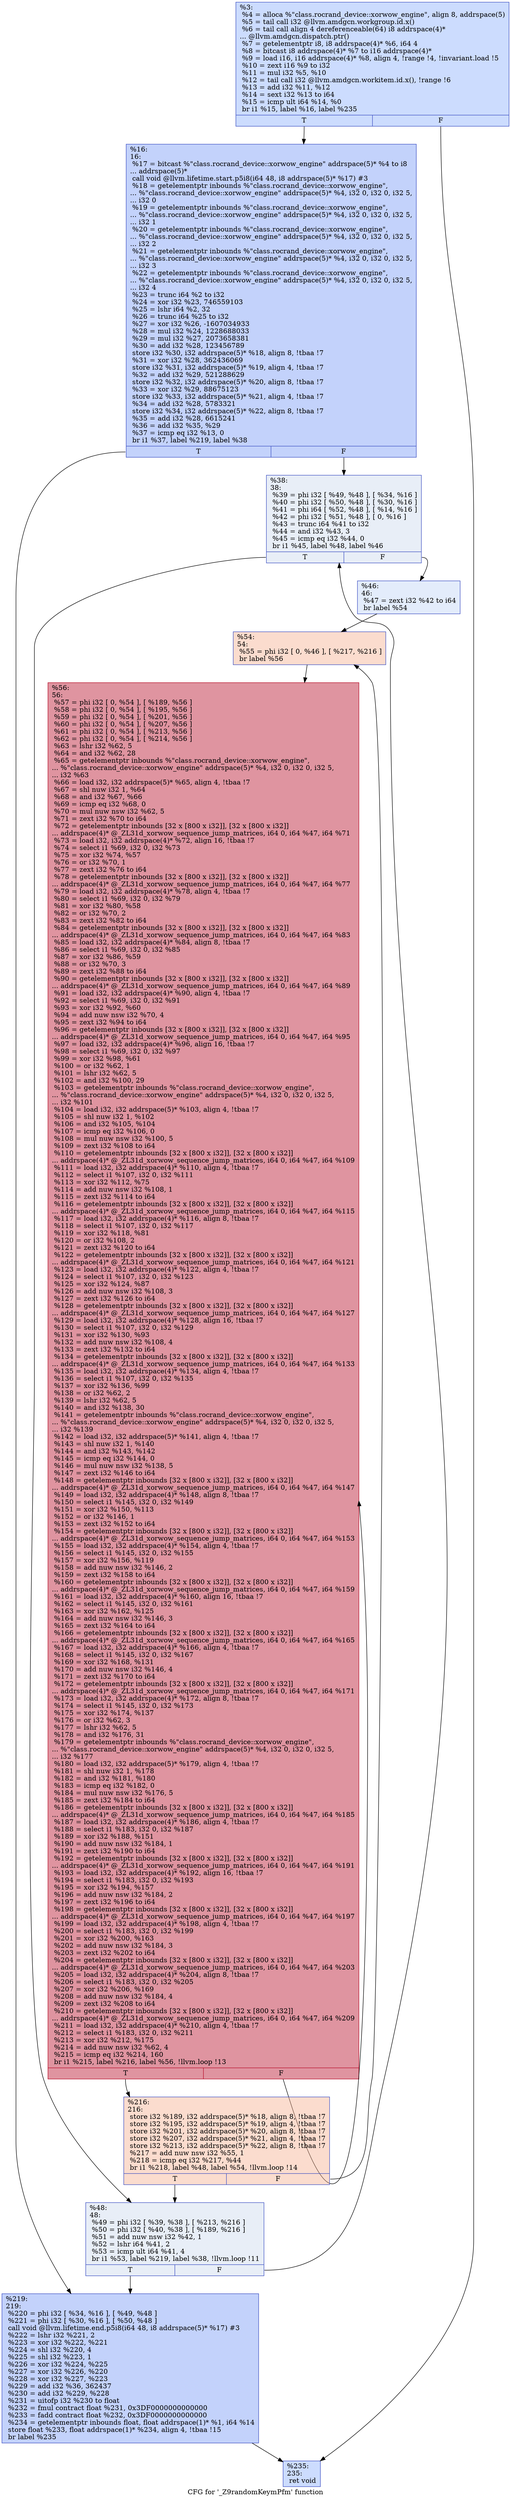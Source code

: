 digraph "CFG for '_Z9randomKeymPfm' function" {
	label="CFG for '_Z9randomKeymPfm' function";

	Node0x4f97a10 [shape=record,color="#3d50c3ff", style=filled, fillcolor="#8caffe70",label="{%3:\l  %4 = alloca %\"class.rocrand_device::xorwow_engine\", align 8, addrspace(5)\l  %5 = tail call i32 @llvm.amdgcn.workgroup.id.x()\l  %6 = tail call align 4 dereferenceable(64) i8 addrspace(4)*\l... @llvm.amdgcn.dispatch.ptr()\l  %7 = getelementptr i8, i8 addrspace(4)* %6, i64 4\l  %8 = bitcast i8 addrspace(4)* %7 to i16 addrspace(4)*\l  %9 = load i16, i16 addrspace(4)* %8, align 4, !range !4, !invariant.load !5\l  %10 = zext i16 %9 to i32\l  %11 = mul i32 %5, %10\l  %12 = tail call i32 @llvm.amdgcn.workitem.id.x(), !range !6\l  %13 = add i32 %11, %12\l  %14 = sext i32 %13 to i64\l  %15 = icmp ult i64 %14, %0\l  br i1 %15, label %16, label %235\l|{<s0>T|<s1>F}}"];
	Node0x4f97a10:s0 -> Node0x4f9cd70;
	Node0x4f97a10:s1 -> Node0x4f9ce00;
	Node0x4f9cd70 [shape=record,color="#3d50c3ff", style=filled, fillcolor="#779af770",label="{%16:\l16:                                               \l  %17 = bitcast %\"class.rocrand_device::xorwow_engine\" addrspace(5)* %4 to i8\l... addrspace(5)*\l  call void @llvm.lifetime.start.p5i8(i64 48, i8 addrspace(5)* %17) #3\l  %18 = getelementptr inbounds %\"class.rocrand_device::xorwow_engine\",\l... %\"class.rocrand_device::xorwow_engine\" addrspace(5)* %4, i32 0, i32 0, i32 5,\l... i32 0\l  %19 = getelementptr inbounds %\"class.rocrand_device::xorwow_engine\",\l... %\"class.rocrand_device::xorwow_engine\" addrspace(5)* %4, i32 0, i32 0, i32 5,\l... i32 1\l  %20 = getelementptr inbounds %\"class.rocrand_device::xorwow_engine\",\l... %\"class.rocrand_device::xorwow_engine\" addrspace(5)* %4, i32 0, i32 0, i32 5,\l... i32 2\l  %21 = getelementptr inbounds %\"class.rocrand_device::xorwow_engine\",\l... %\"class.rocrand_device::xorwow_engine\" addrspace(5)* %4, i32 0, i32 0, i32 5,\l... i32 3\l  %22 = getelementptr inbounds %\"class.rocrand_device::xorwow_engine\",\l... %\"class.rocrand_device::xorwow_engine\" addrspace(5)* %4, i32 0, i32 0, i32 5,\l... i32 4\l  %23 = trunc i64 %2 to i32\l  %24 = xor i32 %23, 746559103\l  %25 = lshr i64 %2, 32\l  %26 = trunc i64 %25 to i32\l  %27 = xor i32 %26, -1607034933\l  %28 = mul i32 %24, 1228688033\l  %29 = mul i32 %27, 2073658381\l  %30 = add i32 %28, 123456789\l  store i32 %30, i32 addrspace(5)* %18, align 8, !tbaa !7\l  %31 = xor i32 %28, 362436069\l  store i32 %31, i32 addrspace(5)* %19, align 4, !tbaa !7\l  %32 = add i32 %29, 521288629\l  store i32 %32, i32 addrspace(5)* %20, align 8, !tbaa !7\l  %33 = xor i32 %29, 88675123\l  store i32 %33, i32 addrspace(5)* %21, align 4, !tbaa !7\l  %34 = add i32 %28, 5783321\l  store i32 %34, i32 addrspace(5)* %22, align 8, !tbaa !7\l  %35 = add i32 %28, 6615241\l  %36 = add i32 %35, %29\l  %37 = icmp eq i32 %13, 0\l  br i1 %37, label %219, label %38\l|{<s0>T|<s1>F}}"];
	Node0x4f9cd70:s0 -> Node0x4f9eca0;
	Node0x4f9cd70:s1 -> Node0x4f9ed30;
	Node0x4f9ed30 [shape=record,color="#3d50c3ff", style=filled, fillcolor="#cbd8ee70",label="{%38:\l38:                                               \l  %39 = phi i32 [ %49, %48 ], [ %34, %16 ]\l  %40 = phi i32 [ %50, %48 ], [ %30, %16 ]\l  %41 = phi i64 [ %52, %48 ], [ %14, %16 ]\l  %42 = phi i32 [ %51, %48 ], [ 0, %16 ]\l  %43 = trunc i64 %41 to i32\l  %44 = and i32 %43, 3\l  %45 = icmp eq i32 %44, 0\l  br i1 %45, label %48, label %46\l|{<s0>T|<s1>F}}"];
	Node0x4f9ed30:s0 -> Node0x4f9eea0;
	Node0x4f9ed30:s1 -> Node0x4f9f4d0;
	Node0x4f9f4d0 [shape=record,color="#3d50c3ff", style=filled, fillcolor="#bfd3f670",label="{%46:\l46:                                               \l  %47 = zext i32 %42 to i64\l  br label %54\l}"];
	Node0x4f9f4d0 -> Node0x4f9f680;
	Node0x4f9eea0 [shape=record,color="#3d50c3ff", style=filled, fillcolor="#cbd8ee70",label="{%48:\l48:                                               \l  %49 = phi i32 [ %39, %38 ], [ %213, %216 ]\l  %50 = phi i32 [ %40, %38 ], [ %189, %216 ]\l  %51 = add nuw nsw i32 %42, 1\l  %52 = lshr i64 %41, 2\l  %53 = icmp ult i64 %41, 4\l  br i1 %53, label %219, label %38, !llvm.loop !11\l|{<s0>T|<s1>F}}"];
	Node0x4f9eea0:s0 -> Node0x4f9eca0;
	Node0x4f9eea0:s1 -> Node0x4f9ed30;
	Node0x4f9f680 [shape=record,color="#3d50c3ff", style=filled, fillcolor="#f7af9170",label="{%54:\l54:                                               \l  %55 = phi i32 [ 0, %46 ], [ %217, %216 ]\l  br label %56\l}"];
	Node0x4f9f680 -> Node0x4f9fcf0;
	Node0x4f9fcf0 [shape=record,color="#b70d28ff", style=filled, fillcolor="#b70d2870",label="{%56:\l56:                                               \l  %57 = phi i32 [ 0, %54 ], [ %189, %56 ]\l  %58 = phi i32 [ 0, %54 ], [ %195, %56 ]\l  %59 = phi i32 [ 0, %54 ], [ %201, %56 ]\l  %60 = phi i32 [ 0, %54 ], [ %207, %56 ]\l  %61 = phi i32 [ 0, %54 ], [ %213, %56 ]\l  %62 = phi i32 [ 0, %54 ], [ %214, %56 ]\l  %63 = lshr i32 %62, 5\l  %64 = and i32 %62, 28\l  %65 = getelementptr inbounds %\"class.rocrand_device::xorwow_engine\",\l... %\"class.rocrand_device::xorwow_engine\" addrspace(5)* %4, i32 0, i32 0, i32 5,\l... i32 %63\l  %66 = load i32, i32 addrspace(5)* %65, align 4, !tbaa !7\l  %67 = shl nuw i32 1, %64\l  %68 = and i32 %67, %66\l  %69 = icmp eq i32 %68, 0\l  %70 = mul nuw nsw i32 %62, 5\l  %71 = zext i32 %70 to i64\l  %72 = getelementptr inbounds [32 x [800 x i32]], [32 x [800 x i32]]\l... addrspace(4)* @_ZL31d_xorwow_sequence_jump_matrices, i64 0, i64 %47, i64 %71\l  %73 = load i32, i32 addrspace(4)* %72, align 16, !tbaa !7\l  %74 = select i1 %69, i32 0, i32 %73\l  %75 = xor i32 %74, %57\l  %76 = or i32 %70, 1\l  %77 = zext i32 %76 to i64\l  %78 = getelementptr inbounds [32 x [800 x i32]], [32 x [800 x i32]]\l... addrspace(4)* @_ZL31d_xorwow_sequence_jump_matrices, i64 0, i64 %47, i64 %77\l  %79 = load i32, i32 addrspace(4)* %78, align 4, !tbaa !7\l  %80 = select i1 %69, i32 0, i32 %79\l  %81 = xor i32 %80, %58\l  %82 = or i32 %70, 2\l  %83 = zext i32 %82 to i64\l  %84 = getelementptr inbounds [32 x [800 x i32]], [32 x [800 x i32]]\l... addrspace(4)* @_ZL31d_xorwow_sequence_jump_matrices, i64 0, i64 %47, i64 %83\l  %85 = load i32, i32 addrspace(4)* %84, align 8, !tbaa !7\l  %86 = select i1 %69, i32 0, i32 %85\l  %87 = xor i32 %86, %59\l  %88 = or i32 %70, 3\l  %89 = zext i32 %88 to i64\l  %90 = getelementptr inbounds [32 x [800 x i32]], [32 x [800 x i32]]\l... addrspace(4)* @_ZL31d_xorwow_sequence_jump_matrices, i64 0, i64 %47, i64 %89\l  %91 = load i32, i32 addrspace(4)* %90, align 4, !tbaa !7\l  %92 = select i1 %69, i32 0, i32 %91\l  %93 = xor i32 %92, %60\l  %94 = add nuw nsw i32 %70, 4\l  %95 = zext i32 %94 to i64\l  %96 = getelementptr inbounds [32 x [800 x i32]], [32 x [800 x i32]]\l... addrspace(4)* @_ZL31d_xorwow_sequence_jump_matrices, i64 0, i64 %47, i64 %95\l  %97 = load i32, i32 addrspace(4)* %96, align 16, !tbaa !7\l  %98 = select i1 %69, i32 0, i32 %97\l  %99 = xor i32 %98, %61\l  %100 = or i32 %62, 1\l  %101 = lshr i32 %62, 5\l  %102 = and i32 %100, 29\l  %103 = getelementptr inbounds %\"class.rocrand_device::xorwow_engine\",\l... %\"class.rocrand_device::xorwow_engine\" addrspace(5)* %4, i32 0, i32 0, i32 5,\l... i32 %101\l  %104 = load i32, i32 addrspace(5)* %103, align 4, !tbaa !7\l  %105 = shl nuw i32 1, %102\l  %106 = and i32 %105, %104\l  %107 = icmp eq i32 %106, 0\l  %108 = mul nuw nsw i32 %100, 5\l  %109 = zext i32 %108 to i64\l  %110 = getelementptr inbounds [32 x [800 x i32]], [32 x [800 x i32]]\l... addrspace(4)* @_ZL31d_xorwow_sequence_jump_matrices, i64 0, i64 %47, i64 %109\l  %111 = load i32, i32 addrspace(4)* %110, align 4, !tbaa !7\l  %112 = select i1 %107, i32 0, i32 %111\l  %113 = xor i32 %112, %75\l  %114 = add nuw nsw i32 %108, 1\l  %115 = zext i32 %114 to i64\l  %116 = getelementptr inbounds [32 x [800 x i32]], [32 x [800 x i32]]\l... addrspace(4)* @_ZL31d_xorwow_sequence_jump_matrices, i64 0, i64 %47, i64 %115\l  %117 = load i32, i32 addrspace(4)* %116, align 8, !tbaa !7\l  %118 = select i1 %107, i32 0, i32 %117\l  %119 = xor i32 %118, %81\l  %120 = or i32 %108, 2\l  %121 = zext i32 %120 to i64\l  %122 = getelementptr inbounds [32 x [800 x i32]], [32 x [800 x i32]]\l... addrspace(4)* @_ZL31d_xorwow_sequence_jump_matrices, i64 0, i64 %47, i64 %121\l  %123 = load i32, i32 addrspace(4)* %122, align 4, !tbaa !7\l  %124 = select i1 %107, i32 0, i32 %123\l  %125 = xor i32 %124, %87\l  %126 = add nuw nsw i32 %108, 3\l  %127 = zext i32 %126 to i64\l  %128 = getelementptr inbounds [32 x [800 x i32]], [32 x [800 x i32]]\l... addrspace(4)* @_ZL31d_xorwow_sequence_jump_matrices, i64 0, i64 %47, i64 %127\l  %129 = load i32, i32 addrspace(4)* %128, align 16, !tbaa !7\l  %130 = select i1 %107, i32 0, i32 %129\l  %131 = xor i32 %130, %93\l  %132 = add nuw nsw i32 %108, 4\l  %133 = zext i32 %132 to i64\l  %134 = getelementptr inbounds [32 x [800 x i32]], [32 x [800 x i32]]\l... addrspace(4)* @_ZL31d_xorwow_sequence_jump_matrices, i64 0, i64 %47, i64 %133\l  %135 = load i32, i32 addrspace(4)* %134, align 4, !tbaa !7\l  %136 = select i1 %107, i32 0, i32 %135\l  %137 = xor i32 %136, %99\l  %138 = or i32 %62, 2\l  %139 = lshr i32 %62, 5\l  %140 = and i32 %138, 30\l  %141 = getelementptr inbounds %\"class.rocrand_device::xorwow_engine\",\l... %\"class.rocrand_device::xorwow_engine\" addrspace(5)* %4, i32 0, i32 0, i32 5,\l... i32 %139\l  %142 = load i32, i32 addrspace(5)* %141, align 4, !tbaa !7\l  %143 = shl nuw i32 1, %140\l  %144 = and i32 %143, %142\l  %145 = icmp eq i32 %144, 0\l  %146 = mul nuw nsw i32 %138, 5\l  %147 = zext i32 %146 to i64\l  %148 = getelementptr inbounds [32 x [800 x i32]], [32 x [800 x i32]]\l... addrspace(4)* @_ZL31d_xorwow_sequence_jump_matrices, i64 0, i64 %47, i64 %147\l  %149 = load i32, i32 addrspace(4)* %148, align 8, !tbaa !7\l  %150 = select i1 %145, i32 0, i32 %149\l  %151 = xor i32 %150, %113\l  %152 = or i32 %146, 1\l  %153 = zext i32 %152 to i64\l  %154 = getelementptr inbounds [32 x [800 x i32]], [32 x [800 x i32]]\l... addrspace(4)* @_ZL31d_xorwow_sequence_jump_matrices, i64 0, i64 %47, i64 %153\l  %155 = load i32, i32 addrspace(4)* %154, align 4, !tbaa !7\l  %156 = select i1 %145, i32 0, i32 %155\l  %157 = xor i32 %156, %119\l  %158 = add nuw nsw i32 %146, 2\l  %159 = zext i32 %158 to i64\l  %160 = getelementptr inbounds [32 x [800 x i32]], [32 x [800 x i32]]\l... addrspace(4)* @_ZL31d_xorwow_sequence_jump_matrices, i64 0, i64 %47, i64 %159\l  %161 = load i32, i32 addrspace(4)* %160, align 16, !tbaa !7\l  %162 = select i1 %145, i32 0, i32 %161\l  %163 = xor i32 %162, %125\l  %164 = add nuw nsw i32 %146, 3\l  %165 = zext i32 %164 to i64\l  %166 = getelementptr inbounds [32 x [800 x i32]], [32 x [800 x i32]]\l... addrspace(4)* @_ZL31d_xorwow_sequence_jump_matrices, i64 0, i64 %47, i64 %165\l  %167 = load i32, i32 addrspace(4)* %166, align 4, !tbaa !7\l  %168 = select i1 %145, i32 0, i32 %167\l  %169 = xor i32 %168, %131\l  %170 = add nuw nsw i32 %146, 4\l  %171 = zext i32 %170 to i64\l  %172 = getelementptr inbounds [32 x [800 x i32]], [32 x [800 x i32]]\l... addrspace(4)* @_ZL31d_xorwow_sequence_jump_matrices, i64 0, i64 %47, i64 %171\l  %173 = load i32, i32 addrspace(4)* %172, align 8, !tbaa !7\l  %174 = select i1 %145, i32 0, i32 %173\l  %175 = xor i32 %174, %137\l  %176 = or i32 %62, 3\l  %177 = lshr i32 %62, 5\l  %178 = and i32 %176, 31\l  %179 = getelementptr inbounds %\"class.rocrand_device::xorwow_engine\",\l... %\"class.rocrand_device::xorwow_engine\" addrspace(5)* %4, i32 0, i32 0, i32 5,\l... i32 %177\l  %180 = load i32, i32 addrspace(5)* %179, align 4, !tbaa !7\l  %181 = shl nuw i32 1, %178\l  %182 = and i32 %181, %180\l  %183 = icmp eq i32 %182, 0\l  %184 = mul nuw nsw i32 %176, 5\l  %185 = zext i32 %184 to i64\l  %186 = getelementptr inbounds [32 x [800 x i32]], [32 x [800 x i32]]\l... addrspace(4)* @_ZL31d_xorwow_sequence_jump_matrices, i64 0, i64 %47, i64 %185\l  %187 = load i32, i32 addrspace(4)* %186, align 4, !tbaa !7\l  %188 = select i1 %183, i32 0, i32 %187\l  %189 = xor i32 %188, %151\l  %190 = add nuw nsw i32 %184, 1\l  %191 = zext i32 %190 to i64\l  %192 = getelementptr inbounds [32 x [800 x i32]], [32 x [800 x i32]]\l... addrspace(4)* @_ZL31d_xorwow_sequence_jump_matrices, i64 0, i64 %47, i64 %191\l  %193 = load i32, i32 addrspace(4)* %192, align 16, !tbaa !7\l  %194 = select i1 %183, i32 0, i32 %193\l  %195 = xor i32 %194, %157\l  %196 = add nuw nsw i32 %184, 2\l  %197 = zext i32 %196 to i64\l  %198 = getelementptr inbounds [32 x [800 x i32]], [32 x [800 x i32]]\l... addrspace(4)* @_ZL31d_xorwow_sequence_jump_matrices, i64 0, i64 %47, i64 %197\l  %199 = load i32, i32 addrspace(4)* %198, align 4, !tbaa !7\l  %200 = select i1 %183, i32 0, i32 %199\l  %201 = xor i32 %200, %163\l  %202 = add nuw nsw i32 %184, 3\l  %203 = zext i32 %202 to i64\l  %204 = getelementptr inbounds [32 x [800 x i32]], [32 x [800 x i32]]\l... addrspace(4)* @_ZL31d_xorwow_sequence_jump_matrices, i64 0, i64 %47, i64 %203\l  %205 = load i32, i32 addrspace(4)* %204, align 8, !tbaa !7\l  %206 = select i1 %183, i32 0, i32 %205\l  %207 = xor i32 %206, %169\l  %208 = add nuw nsw i32 %184, 4\l  %209 = zext i32 %208 to i64\l  %210 = getelementptr inbounds [32 x [800 x i32]], [32 x [800 x i32]]\l... addrspace(4)* @_ZL31d_xorwow_sequence_jump_matrices, i64 0, i64 %47, i64 %209\l  %211 = load i32, i32 addrspace(4)* %210, align 4, !tbaa !7\l  %212 = select i1 %183, i32 0, i32 %211\l  %213 = xor i32 %212, %175\l  %214 = add nuw nsw i32 %62, 4\l  %215 = icmp eq i32 %214, 160\l  br i1 %215, label %216, label %56, !llvm.loop !13\l|{<s0>T|<s1>F}}"];
	Node0x4f9fcf0:s0 -> Node0x4f9f770;
	Node0x4f9fcf0:s1 -> Node0x4f9fcf0;
	Node0x4f9f770 [shape=record,color="#3d50c3ff", style=filled, fillcolor="#f7af9170",label="{%216:\l216:                                              \l  store i32 %189, i32 addrspace(5)* %18, align 8, !tbaa !7\l  store i32 %195, i32 addrspace(5)* %19, align 4, !tbaa !7\l  store i32 %201, i32 addrspace(5)* %20, align 8, !tbaa !7\l  store i32 %207, i32 addrspace(5)* %21, align 4, !tbaa !7\l  store i32 %213, i32 addrspace(5)* %22, align 8, !tbaa !7\l  %217 = add nuw nsw i32 %55, 1\l  %218 = icmp eq i32 %217, %44\l  br i1 %218, label %48, label %54, !llvm.loop !14\l|{<s0>T|<s1>F}}"];
	Node0x4f9f770:s0 -> Node0x4f9eea0;
	Node0x4f9f770:s1 -> Node0x4f9f680;
	Node0x4f9eca0 [shape=record,color="#3d50c3ff", style=filled, fillcolor="#779af770",label="{%219:\l219:                                              \l  %220 = phi i32 [ %34, %16 ], [ %49, %48 ]\l  %221 = phi i32 [ %30, %16 ], [ %50, %48 ]\l  call void @llvm.lifetime.end.p5i8(i64 48, i8 addrspace(5)* %17) #3\l  %222 = lshr i32 %221, 2\l  %223 = xor i32 %222, %221\l  %224 = shl i32 %220, 4\l  %225 = shl i32 %223, 1\l  %226 = xor i32 %224, %225\l  %227 = xor i32 %226, %220\l  %228 = xor i32 %227, %223\l  %229 = add i32 %36, 362437\l  %230 = add i32 %229, %228\l  %231 = uitofp i32 %230 to float\l  %232 = fmul contract float %231, 0x3DF0000000000000\l  %233 = fadd contract float %232, 0x3DF0000000000000\l  %234 = getelementptr inbounds float, float addrspace(1)* %1, i64 %14\l  store float %233, float addrspace(1)* %234, align 4, !tbaa !15\l  br label %235\l}"];
	Node0x4f9eca0 -> Node0x4f9ce00;
	Node0x4f9ce00 [shape=record,color="#3d50c3ff", style=filled, fillcolor="#8caffe70",label="{%235:\l235:                                              \l  ret void\l}"];
}
